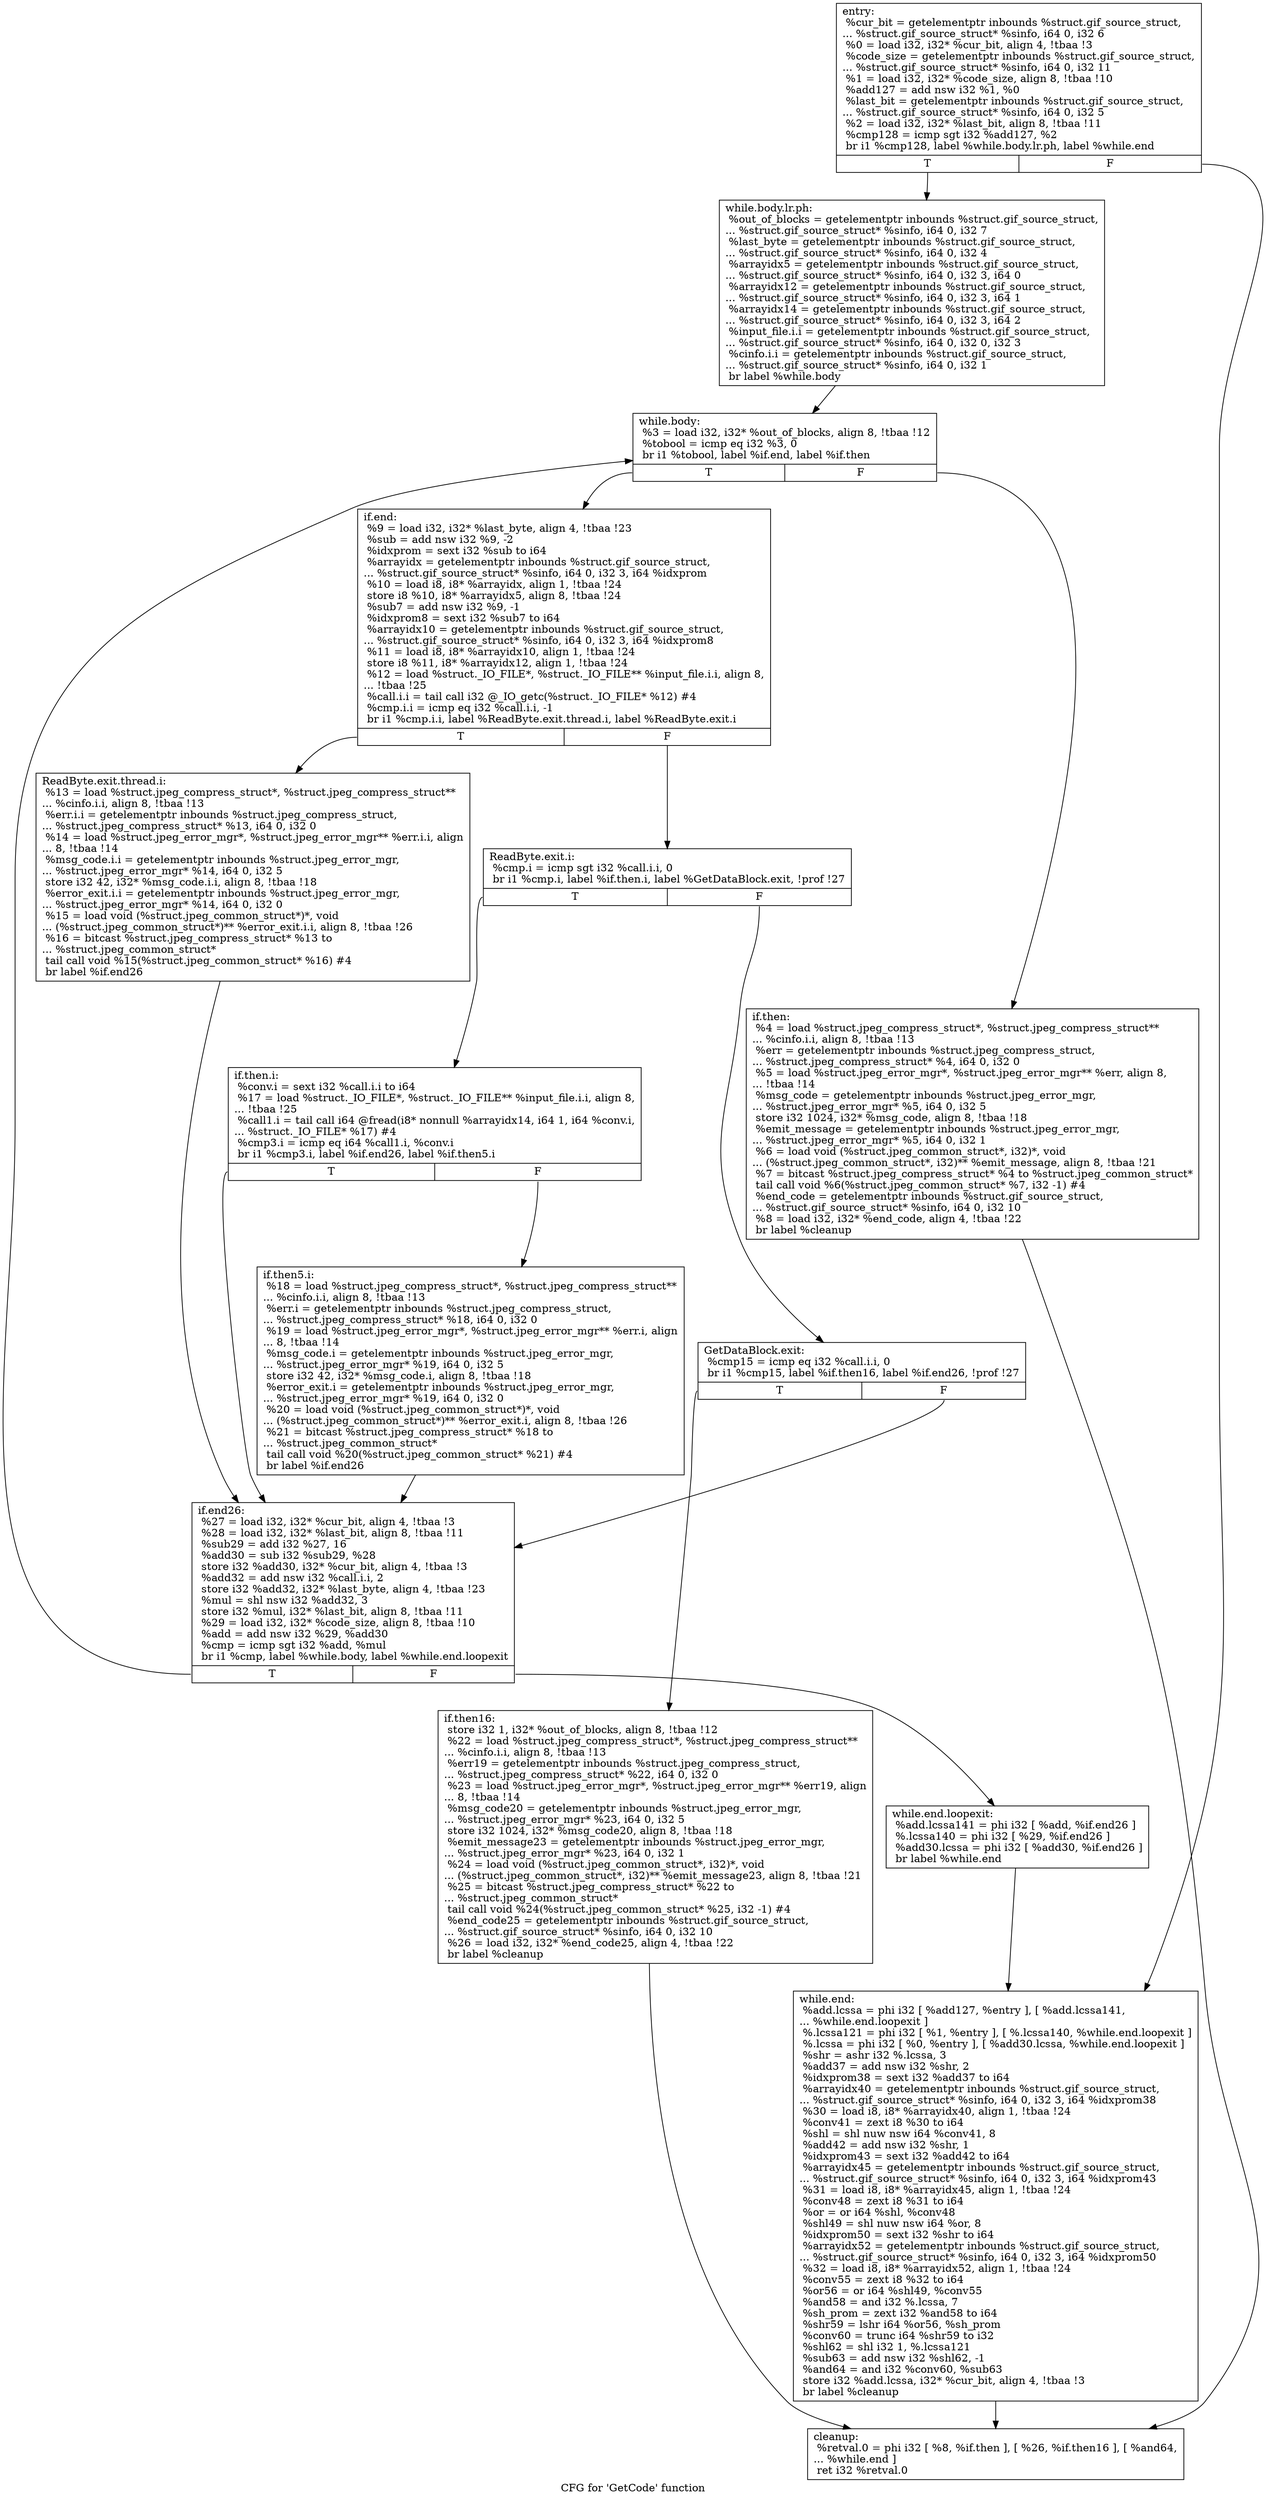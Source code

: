 digraph "CFG for 'GetCode' function" {
	label="CFG for 'GetCode' function";

	Node0x6a391a0 [shape=record,label="{entry:\l  %cur_bit = getelementptr inbounds %struct.gif_source_struct,\l... %struct.gif_source_struct* %sinfo, i64 0, i32 6\l  %0 = load i32, i32* %cur_bit, align 4, !tbaa !3\l  %code_size = getelementptr inbounds %struct.gif_source_struct,\l... %struct.gif_source_struct* %sinfo, i64 0, i32 11\l  %1 = load i32, i32* %code_size, align 8, !tbaa !10\l  %add127 = add nsw i32 %1, %0\l  %last_bit = getelementptr inbounds %struct.gif_source_struct,\l... %struct.gif_source_struct* %sinfo, i64 0, i32 5\l  %2 = load i32, i32* %last_bit, align 8, !tbaa !11\l  %cmp128 = icmp sgt i32 %add127, %2\l  br i1 %cmp128, label %while.body.lr.ph, label %while.end\l|{<s0>T|<s1>F}}"];
	Node0x6a391a0:s0 -> Node0x6a3b550;
	Node0x6a391a0:s1 -> Node0x6a3b650;
	Node0x6a3b550 [shape=record,label="{while.body.lr.ph:                                 \l  %out_of_blocks = getelementptr inbounds %struct.gif_source_struct,\l... %struct.gif_source_struct* %sinfo, i64 0, i32 7\l  %last_byte = getelementptr inbounds %struct.gif_source_struct,\l... %struct.gif_source_struct* %sinfo, i64 0, i32 4\l  %arrayidx5 = getelementptr inbounds %struct.gif_source_struct,\l... %struct.gif_source_struct* %sinfo, i64 0, i32 3, i64 0\l  %arrayidx12 = getelementptr inbounds %struct.gif_source_struct,\l... %struct.gif_source_struct* %sinfo, i64 0, i32 3, i64 1\l  %arrayidx14 = getelementptr inbounds %struct.gif_source_struct,\l... %struct.gif_source_struct* %sinfo, i64 0, i32 3, i64 2\l  %input_file.i.i = getelementptr inbounds %struct.gif_source_struct,\l... %struct.gif_source_struct* %sinfo, i64 0, i32 0, i32 3\l  %cinfo.i.i = getelementptr inbounds %struct.gif_source_struct,\l... %struct.gif_source_struct* %sinfo, i64 0, i32 1\l  br label %while.body\l}"];
	Node0x6a3b550 -> Node0x6a3bed0;
	Node0x6a3bed0 [shape=record,label="{while.body:                                       \l  %3 = load i32, i32* %out_of_blocks, align 8, !tbaa !12\l  %tobool = icmp eq i32 %3, 0\l  br i1 %tobool, label %if.end, label %if.then\l|{<s0>T|<s1>F}}"];
	Node0x6a3bed0:s0 -> Node0x6a3c030;
	Node0x6a3bed0:s1 -> Node0x6a3c0e0;
	Node0x6a3c0e0 [shape=record,label="{if.then:                                          \l  %4 = load %struct.jpeg_compress_struct*, %struct.jpeg_compress_struct**\l... %cinfo.i.i, align 8, !tbaa !13\l  %err = getelementptr inbounds %struct.jpeg_compress_struct,\l... %struct.jpeg_compress_struct* %4, i64 0, i32 0\l  %5 = load %struct.jpeg_error_mgr*, %struct.jpeg_error_mgr** %err, align 8,\l... !tbaa !14\l  %msg_code = getelementptr inbounds %struct.jpeg_error_mgr,\l... %struct.jpeg_error_mgr* %5, i64 0, i32 5\l  store i32 1024, i32* %msg_code, align 8, !tbaa !18\l  %emit_message = getelementptr inbounds %struct.jpeg_error_mgr,\l... %struct.jpeg_error_mgr* %5, i64 0, i32 1\l  %6 = load void (%struct.jpeg_common_struct*, i32)*, void\l... (%struct.jpeg_common_struct*, i32)** %emit_message, align 8, !tbaa !21\l  %7 = bitcast %struct.jpeg_compress_struct* %4 to %struct.jpeg_common_struct*\l  tail call void %6(%struct.jpeg_common_struct* %7, i32 -1) #4\l  %end_code = getelementptr inbounds %struct.gif_source_struct,\l... %struct.gif_source_struct* %sinfo, i64 0, i32 10\l  %8 = load i32, i32* %end_code, align 4, !tbaa !22\l  br label %cleanup\l}"];
	Node0x6a3c0e0 -> Node0x6a3c240;
	Node0x6a3c030 [shape=record,label="{if.end:                                           \l  %9 = load i32, i32* %last_byte, align 4, !tbaa !23\l  %sub = add nsw i32 %9, -2\l  %idxprom = sext i32 %sub to i64\l  %arrayidx = getelementptr inbounds %struct.gif_source_struct,\l... %struct.gif_source_struct* %sinfo, i64 0, i32 3, i64 %idxprom\l  %10 = load i8, i8* %arrayidx, align 1, !tbaa !24\l  store i8 %10, i8* %arrayidx5, align 8, !tbaa !24\l  %sub7 = add nsw i32 %9, -1\l  %idxprom8 = sext i32 %sub7 to i64\l  %arrayidx10 = getelementptr inbounds %struct.gif_source_struct,\l... %struct.gif_source_struct* %sinfo, i64 0, i32 3, i64 %idxprom8\l  %11 = load i8, i8* %arrayidx10, align 1, !tbaa !24\l  store i8 %11, i8* %arrayidx12, align 1, !tbaa !24\l  %12 = load %struct._IO_FILE*, %struct._IO_FILE** %input_file.i.i, align 8,\l... !tbaa !25\l  %call.i.i = tail call i32 @_IO_getc(%struct._IO_FILE* %12) #4\l  %cmp.i.i = icmp eq i32 %call.i.i, -1\l  br i1 %cmp.i.i, label %ReadByte.exit.thread.i, label %ReadByte.exit.i\l|{<s0>T|<s1>F}}"];
	Node0x6a3c030:s0 -> Node0x6a3db40;
	Node0x6a3c030:s1 -> Node0x6a3dc40;
	Node0x6a3db40 [shape=record,label="{ReadByte.exit.thread.i:                           \l  %13 = load %struct.jpeg_compress_struct*, %struct.jpeg_compress_struct**\l... %cinfo.i.i, align 8, !tbaa !13\l  %err.i.i = getelementptr inbounds %struct.jpeg_compress_struct,\l... %struct.jpeg_compress_struct* %13, i64 0, i32 0\l  %14 = load %struct.jpeg_error_mgr*, %struct.jpeg_error_mgr** %err.i.i, align\l... 8, !tbaa !14\l  %msg_code.i.i = getelementptr inbounds %struct.jpeg_error_mgr,\l... %struct.jpeg_error_mgr* %14, i64 0, i32 5\l  store i32 42, i32* %msg_code.i.i, align 8, !tbaa !18\l  %error_exit.i.i = getelementptr inbounds %struct.jpeg_error_mgr,\l... %struct.jpeg_error_mgr* %14, i64 0, i32 0\l  %15 = load void (%struct.jpeg_common_struct*)*, void\l... (%struct.jpeg_common_struct*)** %error_exit.i.i, align 8, !tbaa !26\l  %16 = bitcast %struct.jpeg_compress_struct* %13 to\l... %struct.jpeg_common_struct*\l  tail call void %15(%struct.jpeg_common_struct* %16) #4\l  br label %if.end26\l}"];
	Node0x6a3db40 -> Node0x6a3e330;
	Node0x6a3dc40 [shape=record,label="{ReadByte.exit.i:                                  \l  %cmp.i = icmp sgt i32 %call.i.i, 0\l  br i1 %cmp.i, label %if.then.i, label %GetDataBlock.exit, !prof !27\l|{<s0>T|<s1>F}}"];
	Node0x6a3dc40:s0 -> Node0x6a3e4f0;
	Node0x6a3dc40:s1 -> Node0x6a3e570;
	Node0x6a3e4f0 [shape=record,label="{if.then.i:                                        \l  %conv.i = sext i32 %call.i.i to i64\l  %17 = load %struct._IO_FILE*, %struct._IO_FILE** %input_file.i.i, align 8,\l... !tbaa !25\l  %call1.i = tail call i64 @fread(i8* nonnull %arrayidx14, i64 1, i64 %conv.i,\l... %struct._IO_FILE* %17) #4\l  %cmp3.i = icmp eq i64 %call1.i, %conv.i\l  br i1 %cmp3.i, label %if.end26, label %if.then5.i\l|{<s0>T|<s1>F}}"];
	Node0x6a3e4f0:s0 -> Node0x6a3e330;
	Node0x6a3e4f0:s1 -> Node0x6a3efa0;
	Node0x6a3efa0 [shape=record,label="{if.then5.i:                                       \l  %18 = load %struct.jpeg_compress_struct*, %struct.jpeg_compress_struct**\l... %cinfo.i.i, align 8, !tbaa !13\l  %err.i = getelementptr inbounds %struct.jpeg_compress_struct,\l... %struct.jpeg_compress_struct* %18, i64 0, i32 0\l  %19 = load %struct.jpeg_error_mgr*, %struct.jpeg_error_mgr** %err.i, align\l... 8, !tbaa !14\l  %msg_code.i = getelementptr inbounds %struct.jpeg_error_mgr,\l... %struct.jpeg_error_mgr* %19, i64 0, i32 5\l  store i32 42, i32* %msg_code.i, align 8, !tbaa !18\l  %error_exit.i = getelementptr inbounds %struct.jpeg_error_mgr,\l... %struct.jpeg_error_mgr* %19, i64 0, i32 0\l  %20 = load void (%struct.jpeg_common_struct*)*, void\l... (%struct.jpeg_common_struct*)** %error_exit.i, align 8, !tbaa !26\l  %21 = bitcast %struct.jpeg_compress_struct* %18 to\l... %struct.jpeg_common_struct*\l  tail call void %20(%struct.jpeg_common_struct* %21) #4\l  br label %if.end26\l}"];
	Node0x6a3efa0 -> Node0x6a3e330;
	Node0x6a3e570 [shape=record,label="{GetDataBlock.exit:                                \l  %cmp15 = icmp eq i32 %call.i.i, 0\l  br i1 %cmp15, label %if.then16, label %if.end26, !prof !27\l|{<s0>T|<s1>F}}"];
	Node0x6a3e570:s0 -> Node0x6a3fa40;
	Node0x6a3e570:s1 -> Node0x6a3e330;
	Node0x6a3fa40 [shape=record,label="{if.then16:                                        \l  store i32 1, i32* %out_of_blocks, align 8, !tbaa !12\l  %22 = load %struct.jpeg_compress_struct*, %struct.jpeg_compress_struct**\l... %cinfo.i.i, align 8, !tbaa !13\l  %err19 = getelementptr inbounds %struct.jpeg_compress_struct,\l... %struct.jpeg_compress_struct* %22, i64 0, i32 0\l  %23 = load %struct.jpeg_error_mgr*, %struct.jpeg_error_mgr** %err19, align\l... 8, !tbaa !14\l  %msg_code20 = getelementptr inbounds %struct.jpeg_error_mgr,\l... %struct.jpeg_error_mgr* %23, i64 0, i32 5\l  store i32 1024, i32* %msg_code20, align 8, !tbaa !18\l  %emit_message23 = getelementptr inbounds %struct.jpeg_error_mgr,\l... %struct.jpeg_error_mgr* %23, i64 0, i32 1\l  %24 = load void (%struct.jpeg_common_struct*, i32)*, void\l... (%struct.jpeg_common_struct*, i32)** %emit_message23, align 8, !tbaa !21\l  %25 = bitcast %struct.jpeg_compress_struct* %22 to\l... %struct.jpeg_common_struct*\l  tail call void %24(%struct.jpeg_common_struct* %25, i32 -1) #4\l  %end_code25 = getelementptr inbounds %struct.gif_source_struct,\l... %struct.gif_source_struct* %sinfo, i64 0, i32 10\l  %26 = load i32, i32* %end_code25, align 4, !tbaa !22\l  br label %cleanup\l}"];
	Node0x6a3fa40 -> Node0x6a3c240;
	Node0x6a3e330 [shape=record,label="{if.end26:                                         \l  %27 = load i32, i32* %cur_bit, align 4, !tbaa !3\l  %28 = load i32, i32* %last_bit, align 8, !tbaa !11\l  %sub29 = add i32 %27, 16\l  %add30 = sub i32 %sub29, %28\l  store i32 %add30, i32* %cur_bit, align 4, !tbaa !3\l  %add32 = add nsw i32 %call.i.i, 2\l  store i32 %add32, i32* %last_byte, align 4, !tbaa !23\l  %mul = shl nsw i32 %add32, 3\l  store i32 %mul, i32* %last_bit, align 8, !tbaa !11\l  %29 = load i32, i32* %code_size, align 8, !tbaa !10\l  %add = add nsw i32 %29, %add30\l  %cmp = icmp sgt i32 %add, %mul\l  br i1 %cmp, label %while.body, label %while.end.loopexit\l|{<s0>T|<s1>F}}"];
	Node0x6a3e330:s0 -> Node0x6a3bed0;
	Node0x6a3e330:s1 -> Node0x6a41a50;
	Node0x6a41a50 [shape=record,label="{while.end.loopexit:                               \l  %add.lcssa141 = phi i32 [ %add, %if.end26 ]\l  %.lcssa140 = phi i32 [ %29, %if.end26 ]\l  %add30.lcssa = phi i32 [ %add30, %if.end26 ]\l  br label %while.end\l}"];
	Node0x6a41a50 -> Node0x6a3b650;
	Node0x6a3b650 [shape=record,label="{while.end:                                        \l  %add.lcssa = phi i32 [ %add127, %entry ], [ %add.lcssa141,\l... %while.end.loopexit ]\l  %.lcssa121 = phi i32 [ %1, %entry ], [ %.lcssa140, %while.end.loopexit ]\l  %.lcssa = phi i32 [ %0, %entry ], [ %add30.lcssa, %while.end.loopexit ]\l  %shr = ashr i32 %.lcssa, 3\l  %add37 = add nsw i32 %shr, 2\l  %idxprom38 = sext i32 %add37 to i64\l  %arrayidx40 = getelementptr inbounds %struct.gif_source_struct,\l... %struct.gif_source_struct* %sinfo, i64 0, i32 3, i64 %idxprom38\l  %30 = load i8, i8* %arrayidx40, align 1, !tbaa !24\l  %conv41 = zext i8 %30 to i64\l  %shl = shl nuw nsw i64 %conv41, 8\l  %add42 = add nsw i32 %shr, 1\l  %idxprom43 = sext i32 %add42 to i64\l  %arrayidx45 = getelementptr inbounds %struct.gif_source_struct,\l... %struct.gif_source_struct* %sinfo, i64 0, i32 3, i64 %idxprom43\l  %31 = load i8, i8* %arrayidx45, align 1, !tbaa !24\l  %conv48 = zext i8 %31 to i64\l  %or = or i64 %shl, %conv48\l  %shl49 = shl nuw nsw i64 %or, 8\l  %idxprom50 = sext i32 %shr to i64\l  %arrayidx52 = getelementptr inbounds %struct.gif_source_struct,\l... %struct.gif_source_struct* %sinfo, i64 0, i32 3, i64 %idxprom50\l  %32 = load i8, i8* %arrayidx52, align 1, !tbaa !24\l  %conv55 = zext i8 %32 to i64\l  %or56 = or i64 %shl49, %conv55\l  %and58 = and i32 %.lcssa, 7\l  %sh_prom = zext i32 %and58 to i64\l  %shr59 = lshr i64 %or56, %sh_prom\l  %conv60 = trunc i64 %shr59 to i32\l  %shl62 = shl i32 1, %.lcssa121\l  %sub63 = add nsw i32 %shl62, -1\l  %and64 = and i32 %conv60, %sub63\l  store i32 %add.lcssa, i32* %cur_bit, align 4, !tbaa !3\l  br label %cleanup\l}"];
	Node0x6a3b650 -> Node0x6a3c240;
	Node0x6a3c240 [shape=record,label="{cleanup:                                          \l  %retval.0 = phi i32 [ %8, %if.then ], [ %26, %if.then16 ], [ %and64,\l... %while.end ]\l  ret i32 %retval.0\l}"];
}

